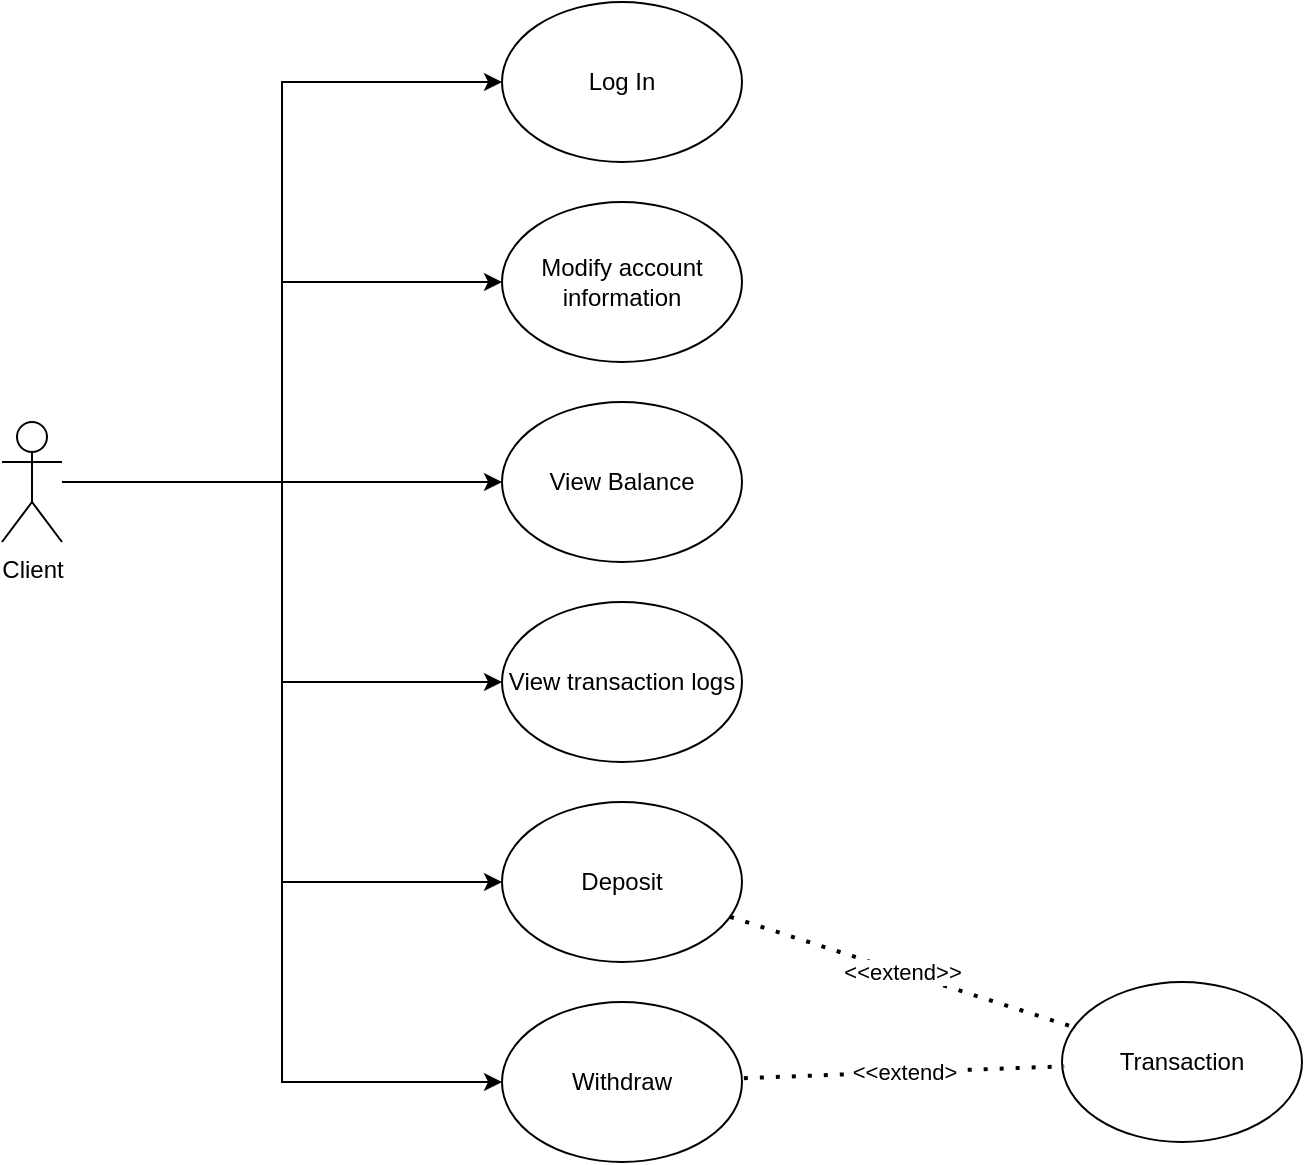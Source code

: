 <mxfile version="15.7.3" type="device"><diagram id="S_4YRKgCs-7Nx50D_arv" name="Page-1"><mxGraphModel dx="1102" dy="592" grid="1" gridSize="10" guides="1" tooltips="1" connect="1" arrows="1" fold="1" page="1" pageScale="1" pageWidth="827" pageHeight="1169" math="0" shadow="0"><root><mxCell id="0"/><mxCell id="1" parent="0"/><mxCell id="cikjIMoIJbnMUOZmp2hB-3" style="edgeStyle=orthogonalEdgeStyle;rounded=0;orthogonalLoop=1;jettySize=auto;html=1;entryX=0;entryY=0.5;entryDx=0;entryDy=0;" edge="1" parent="1" source="cikjIMoIJbnMUOZmp2hB-1" target="cikjIMoIJbnMUOZmp2hB-2"><mxGeometry relative="1" as="geometry"><Array as="points"><mxPoint x="220" y="270"/><mxPoint x="220" y="270"/></Array></mxGeometry></mxCell><mxCell id="cikjIMoIJbnMUOZmp2hB-5" style="edgeStyle=orthogonalEdgeStyle;rounded=0;orthogonalLoop=1;jettySize=auto;html=1;entryX=0;entryY=0.5;entryDx=0;entryDy=0;" edge="1" parent="1" source="cikjIMoIJbnMUOZmp2hB-1" target="cikjIMoIJbnMUOZmp2hB-4"><mxGeometry relative="1" as="geometry"/></mxCell><mxCell id="cikjIMoIJbnMUOZmp2hB-8" style="edgeStyle=orthogonalEdgeStyle;rounded=0;orthogonalLoop=1;jettySize=auto;html=1;entryX=0;entryY=0.5;entryDx=0;entryDy=0;" edge="1" parent="1" source="cikjIMoIJbnMUOZmp2hB-1" target="cikjIMoIJbnMUOZmp2hB-7"><mxGeometry relative="1" as="geometry"/></mxCell><mxCell id="cikjIMoIJbnMUOZmp2hB-11" style="edgeStyle=orthogonalEdgeStyle;rounded=0;orthogonalLoop=1;jettySize=auto;html=1;entryX=0;entryY=0.5;entryDx=0;entryDy=0;" edge="1" parent="1" source="cikjIMoIJbnMUOZmp2hB-1" target="cikjIMoIJbnMUOZmp2hB-6"><mxGeometry relative="1" as="geometry"/></mxCell><mxCell id="cikjIMoIJbnMUOZmp2hB-12" style="edgeStyle=orthogonalEdgeStyle;rounded=0;orthogonalLoop=1;jettySize=auto;html=1;entryX=0;entryY=0.5;entryDx=0;entryDy=0;" edge="1" parent="1" source="cikjIMoIJbnMUOZmp2hB-1" target="cikjIMoIJbnMUOZmp2hB-9"><mxGeometry relative="1" as="geometry"/></mxCell><mxCell id="cikjIMoIJbnMUOZmp2hB-13" style="edgeStyle=orthogonalEdgeStyle;rounded=0;orthogonalLoop=1;jettySize=auto;html=1;entryX=0;entryY=0.5;entryDx=0;entryDy=0;" edge="1" parent="1" source="cikjIMoIJbnMUOZmp2hB-1" target="cikjIMoIJbnMUOZmp2hB-10"><mxGeometry relative="1" as="geometry"/></mxCell><mxCell id="cikjIMoIJbnMUOZmp2hB-1" value="Client" style="shape=umlActor;verticalLabelPosition=bottom;verticalAlign=top;html=1;outlineConnect=0;" vertex="1" parent="1"><mxGeometry x="30" y="240" width="30" height="60" as="geometry"/></mxCell><mxCell id="cikjIMoIJbnMUOZmp2hB-2" value="View Balance" style="ellipse;whiteSpace=wrap;html=1;" vertex="1" parent="1"><mxGeometry x="280" y="230" width="120" height="80" as="geometry"/></mxCell><mxCell id="cikjIMoIJbnMUOZmp2hB-4" value="Modify account information" style="ellipse;whiteSpace=wrap;html=1;" vertex="1" parent="1"><mxGeometry x="280" y="130" width="120" height="80" as="geometry"/></mxCell><mxCell id="cikjIMoIJbnMUOZmp2hB-6" value="View transaction logs" style="ellipse;whiteSpace=wrap;html=1;" vertex="1" parent="1"><mxGeometry x="280" y="330" width="120" height="80" as="geometry"/></mxCell><mxCell id="cikjIMoIJbnMUOZmp2hB-7" value="Log In" style="ellipse;whiteSpace=wrap;html=1;" vertex="1" parent="1"><mxGeometry x="280" y="30" width="120" height="80" as="geometry"/></mxCell><mxCell id="cikjIMoIJbnMUOZmp2hB-9" value="Deposit" style="ellipse;whiteSpace=wrap;html=1;" vertex="1" parent="1"><mxGeometry x="280" y="430" width="120" height="80" as="geometry"/></mxCell><mxCell id="cikjIMoIJbnMUOZmp2hB-10" value="Withdraw" style="ellipse;whiteSpace=wrap;html=1;" vertex="1" parent="1"><mxGeometry x="280" y="530" width="120" height="80" as="geometry"/></mxCell><mxCell id="cikjIMoIJbnMUOZmp2hB-14" value="Transaction" style="ellipse;whiteSpace=wrap;html=1;" vertex="1" parent="1"><mxGeometry x="560" y="520" width="120" height="80" as="geometry"/></mxCell><mxCell id="cikjIMoIJbnMUOZmp2hB-15" value="&amp;lt;&amp;lt;extend&amp;gt;" style="endArrow=none;dashed=1;html=1;dashPattern=1 3;strokeWidth=2;rounded=0;" edge="1" parent="1"><mxGeometry width="50" height="50" relative="1" as="geometry"><mxPoint x="400.932" y="568.093" as="sourcePoint"/><mxPoint x="561.086" y="562.14" as="targetPoint"/></mxGeometry></mxCell><mxCell id="cikjIMoIJbnMUOZmp2hB-17" value="&amp;lt;&amp;lt;extend&amp;gt;&amp;gt;" style="endArrow=none;dashed=1;html=1;dashPattern=1 3;strokeWidth=2;rounded=0;" edge="1" parent="1" source="cikjIMoIJbnMUOZmp2hB-9" target="cikjIMoIJbnMUOZmp2hB-14"><mxGeometry width="50" height="50" relative="1" as="geometry"><mxPoint x="390" y="330" as="sourcePoint"/><mxPoint x="440" y="280" as="targetPoint"/></mxGeometry></mxCell></root></mxGraphModel></diagram></mxfile>